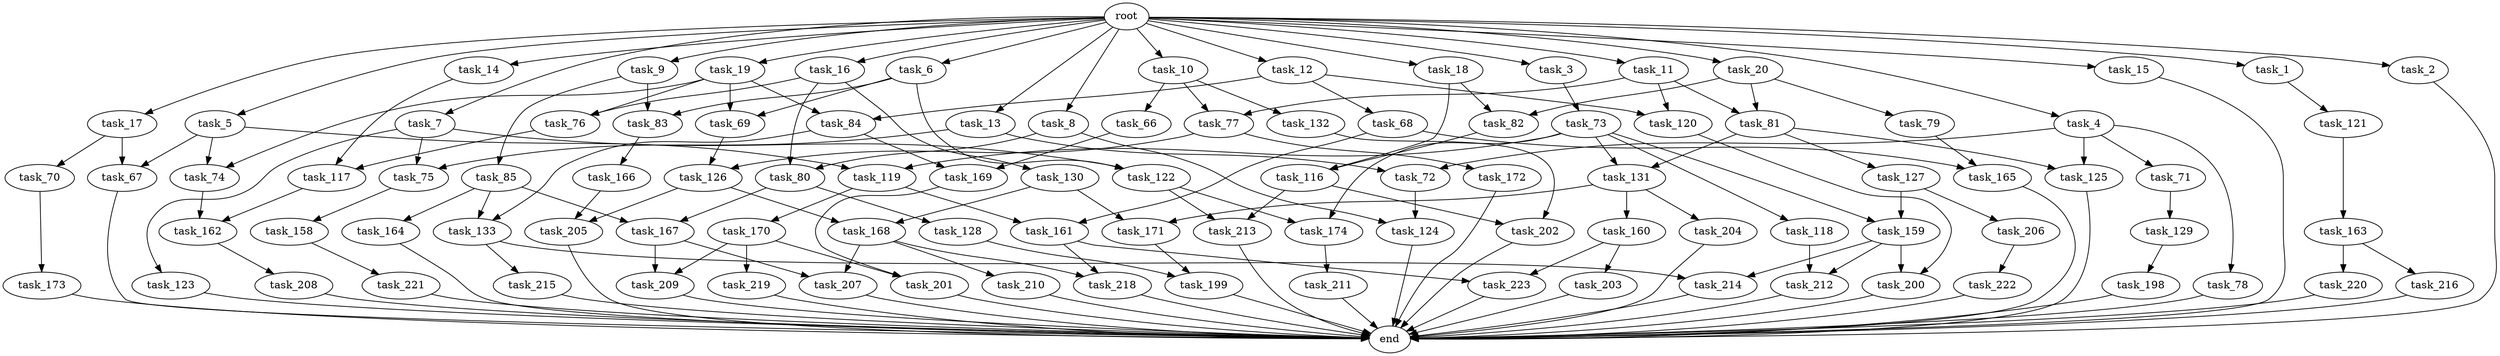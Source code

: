 digraph G {
  task_129 [size="68719476.736000"];
  task_11 [size="2.048000"];
  task_171 [size="1460288880.640000"];
  task_17 [size="2.048000"];
  task_219 [size="429496729.600000"];
  task_202 [size="2336462209.024000"];
  task_126 [size="1992864825.344000"];
  task_69 [size="1168231104.512000"];
  task_174 [size="1786706395.136000"];
  task_209 [size="704374636.544000"];
  task_199 [size="687194767.360000"];
  task_73 [size="429496729.600000"];
  task_133 [size="137438953.472000"];
  task_124 [size="1786706395.136000"];
  task_67 [size="1254130450.432000"];
  task_7 [size="2.048000"];
  task_220 [size="841813590.016000"];
  task_158 [size="1391569403.904000"];
  task_214 [size="1941325217.792000"];
  task_205 [size="704374636.544000"];
  task_216 [size="841813590.016000"];
  task_172 [size="274877906.944000"];
  task_130 [size="274877906.944000"];
  task_75 [size="1717986918.400000"];
  task_128 [size="154618822.656000"];
  task_206 [size="1099511627.776000"];
  task_79 [size="618475290.624000"];
  task_203 [size="68719476.736000"];
  task_164 [size="68719476.736000"];
  task_81 [size="893353197.568000"];
  task_118 [size="68719476.736000"];
  task_121 [size="618475290.624000"];
  task_83 [size="1374389534.720000"];
  task_198 [size="1717986918.400000"];
  task_132 [size="68719476.736000"];
  task_80 [size="343597383.680000"];
  task_3 [size="2.048000"];
  task_20 [size="2.048000"];
  task_14 [size="2.048000"];
  task_125 [size="773094113.280000"];
  task_119 [size="223338299.392000"];
  task_223 [size="1168231104.512000"];
  task_215 [size="1099511627.776000"];
  task_127 [size="618475290.624000"];
  task_207 [size="704374636.544000"];
  task_120 [size="1116691496.960000"];
  task_9 [size="2.048000"];
  task_16 [size="2.048000"];
  end [size="0.000000"];
  root [size="0.000000"];
  task_131 [size="687194767.360000"];
  task_212 [size="2233382993.920000"];
  task_161 [size="1236950581.248000"];
  task_218 [size="1529008357.376000"];
  task_165 [size="773094113.280000"];
  task_4 [size="2.048000"];
  task_70 [size="1099511627.776000"];
  task_78 [size="154618822.656000"];
  task_19 [size="2.048000"];
  task_13 [size="2.048000"];
  task_85 [size="274877906.944000"];
  task_66 [size="68719476.736000"];
  task_210 [size="429496729.600000"];
  task_5 [size="2.048000"];
  task_169 [size="1786706395.136000"];
  task_204 [size="841813590.016000"];
  task_170 [size="618475290.624000"];
  task_200 [size="1941325217.792000"];
  task_6 [size="2.048000"];
  task_122 [size="1717986918.400000"];
  task_116 [size="1116691496.960000"];
  task_201 [size="1529008357.376000"];
  task_117 [size="429496729.600000"];
  task_213 [size="2336462209.024000"];
  task_15 [size="2.048000"];
  task_166 [size="1391569403.904000"];
  task_10 [size="2.048000"];
  task_74 [size="223338299.392000"];
  task_173 [size="1391569403.904000"];
  task_221 [size="841813590.016000"];
  task_84 [size="910533066.752000"];
  task_1 [size="2.048000"];
  task_208 [size="429496729.600000"];
  task_162 [size="1168231104.512000"];
  task_222 [size="618475290.624000"];
  task_159 [size="1168231104.512000"];
  task_68 [size="841813590.016000"];
  task_168 [size="893353197.568000"];
  task_2 [size="2.048000"];
  task_72 [size="1254130450.432000"];
  task_71 [size="154618822.656000"];
  task_12 [size="2.048000"];
  task_8 [size="2.048000"];
  task_167 [size="223338299.392000"];
  task_163 [size="1391569403.904000"];
  task_123 [size="618475290.624000"];
  task_18 [size="2.048000"];
  task_82 [size="1460288880.640000"];
  task_211 [size="841813590.016000"];
  task_160 [size="841813590.016000"];
  task_77 [size="343597383.680000"];
  task_76 [size="343597383.680000"];

  task_129 -> task_198 [size="838860800.000000"];
  task_11 -> task_77 [size="134217728.000000"];
  task_11 -> task_120 [size="134217728.000000"];
  task_11 -> task_81 [size="134217728.000000"];
  task_171 -> task_199 [size="301989888.000000"];
  task_17 -> task_67 [size="536870912.000000"];
  task_17 -> task_70 [size="536870912.000000"];
  task_219 -> end [size="1.000000"];
  task_202 -> end [size="1.000000"];
  task_126 -> task_205 [size="134217728.000000"];
  task_126 -> task_168 [size="134217728.000000"];
  task_69 -> task_126 [size="838860800.000000"];
  task_174 -> task_211 [size="411041792.000000"];
  task_209 -> end [size="1.000000"];
  task_199 -> end [size="1.000000"];
  task_73 -> task_118 [size="33554432.000000"];
  task_73 -> task_174 [size="33554432.000000"];
  task_73 -> task_159 [size="33554432.000000"];
  task_73 -> task_131 [size="33554432.000000"];
  task_73 -> task_119 [size="33554432.000000"];
  task_133 -> task_214 [size="536870912.000000"];
  task_133 -> task_215 [size="536870912.000000"];
  task_124 -> end [size="1.000000"];
  task_67 -> end [size="1.000000"];
  task_7 -> task_75 [size="301989888.000000"];
  task_7 -> task_123 [size="301989888.000000"];
  task_7 -> task_122 [size="301989888.000000"];
  task_220 -> end [size="1.000000"];
  task_158 -> task_221 [size="411041792.000000"];
  task_214 -> end [size="1.000000"];
  task_205 -> end [size="1.000000"];
  task_216 -> end [size="1.000000"];
  task_172 -> end [size="1.000000"];
  task_130 -> task_171 [size="301989888.000000"];
  task_130 -> task_168 [size="301989888.000000"];
  task_75 -> task_158 [size="679477248.000000"];
  task_128 -> task_199 [size="33554432.000000"];
  task_206 -> task_222 [size="301989888.000000"];
  task_79 -> task_165 [size="75497472.000000"];
  task_203 -> end [size="1.000000"];
  task_164 -> end [size="1.000000"];
  task_81 -> task_125 [size="301989888.000000"];
  task_81 -> task_131 [size="301989888.000000"];
  task_81 -> task_127 [size="301989888.000000"];
  task_118 -> task_212 [size="679477248.000000"];
  task_121 -> task_163 [size="679477248.000000"];
  task_83 -> task_166 [size="679477248.000000"];
  task_198 -> end [size="1.000000"];
  task_132 -> task_202 [size="838860800.000000"];
  task_80 -> task_128 [size="75497472.000000"];
  task_80 -> task_167 [size="75497472.000000"];
  task_3 -> task_73 [size="209715200.000000"];
  task_20 -> task_82 [size="301989888.000000"];
  task_20 -> task_79 [size="301989888.000000"];
  task_20 -> task_81 [size="301989888.000000"];
  task_14 -> task_117 [size="134217728.000000"];
  task_125 -> end [size="1.000000"];
  task_119 -> task_161 [size="301989888.000000"];
  task_119 -> task_170 [size="301989888.000000"];
  task_223 -> end [size="1.000000"];
  task_215 -> end [size="1.000000"];
  task_127 -> task_206 [size="536870912.000000"];
  task_127 -> task_159 [size="536870912.000000"];
  task_207 -> end [size="1.000000"];
  task_120 -> task_200 [size="536870912.000000"];
  task_9 -> task_85 [size="134217728.000000"];
  task_9 -> task_83 [size="134217728.000000"];
  task_16 -> task_130 [size="134217728.000000"];
  task_16 -> task_76 [size="134217728.000000"];
  task_16 -> task_80 [size="134217728.000000"];
  root -> task_15 [size="1.000000"];
  root -> task_16 [size="1.000000"];
  root -> task_5 [size="1.000000"];
  root -> task_11 [size="1.000000"];
  root -> task_3 [size="1.000000"];
  root -> task_20 [size="1.000000"];
  root -> task_12 [size="1.000000"];
  root -> task_8 [size="1.000000"];
  root -> task_6 [size="1.000000"];
  root -> task_17 [size="1.000000"];
  root -> task_7 [size="1.000000"];
  root -> task_10 [size="1.000000"];
  root -> task_1 [size="1.000000"];
  root -> task_4 [size="1.000000"];
  root -> task_2 [size="1.000000"];
  root -> task_19 [size="1.000000"];
  root -> task_13 [size="1.000000"];
  root -> task_14 [size="1.000000"];
  root -> task_9 [size="1.000000"];
  root -> task_18 [size="1.000000"];
  task_131 -> task_171 [size="411041792.000000"];
  task_131 -> task_160 [size="411041792.000000"];
  task_131 -> task_204 [size="411041792.000000"];
  task_212 -> end [size="1.000000"];
  task_161 -> task_223 [size="536870912.000000"];
  task_161 -> task_218 [size="536870912.000000"];
  task_218 -> end [size="1.000000"];
  task_165 -> end [size="1.000000"];
  task_4 -> task_78 [size="75497472.000000"];
  task_4 -> task_71 [size="75497472.000000"];
  task_4 -> task_125 [size="75497472.000000"];
  task_4 -> task_72 [size="75497472.000000"];
  task_70 -> task_173 [size="679477248.000000"];
  task_78 -> end [size="1.000000"];
  task_19 -> task_69 [size="33554432.000000"];
  task_19 -> task_74 [size="33554432.000000"];
  task_19 -> task_76 [size="33554432.000000"];
  task_19 -> task_84 [size="33554432.000000"];
  task_13 -> task_72 [size="536870912.000000"];
  task_13 -> task_75 [size="536870912.000000"];
  task_85 -> task_164 [size="33554432.000000"];
  task_85 -> task_167 [size="33554432.000000"];
  task_85 -> task_133 [size="33554432.000000"];
  task_66 -> task_169 [size="838860800.000000"];
  task_210 -> end [size="1.000000"];
  task_5 -> task_119 [size="75497472.000000"];
  task_5 -> task_67 [size="75497472.000000"];
  task_5 -> task_74 [size="75497472.000000"];
  task_169 -> task_201 [size="536870912.000000"];
  task_204 -> end [size="1.000000"];
  task_170 -> task_201 [size="209715200.000000"];
  task_170 -> task_209 [size="209715200.000000"];
  task_170 -> task_219 [size="209715200.000000"];
  task_200 -> end [size="1.000000"];
  task_6 -> task_69 [size="536870912.000000"];
  task_6 -> task_122 [size="536870912.000000"];
  task_6 -> task_83 [size="536870912.000000"];
  task_122 -> task_174 [size="838860800.000000"];
  task_122 -> task_213 [size="838860800.000000"];
  task_116 -> task_202 [size="301989888.000000"];
  task_116 -> task_213 [size="301989888.000000"];
  task_201 -> end [size="1.000000"];
  task_117 -> task_162 [size="536870912.000000"];
  task_213 -> end [size="1.000000"];
  task_15 -> end [size="1.000000"];
  task_166 -> task_205 [size="209715200.000000"];
  task_10 -> task_66 [size="33554432.000000"];
  task_10 -> task_77 [size="33554432.000000"];
  task_10 -> task_132 [size="33554432.000000"];
  task_74 -> task_162 [size="33554432.000000"];
  task_173 -> end [size="1.000000"];
  task_221 -> end [size="1.000000"];
  task_84 -> task_169 [size="33554432.000000"];
  task_84 -> task_133 [size="33554432.000000"];
  task_1 -> task_121 [size="301989888.000000"];
  task_208 -> end [size="1.000000"];
  task_162 -> task_208 [size="209715200.000000"];
  task_222 -> end [size="1.000000"];
  task_159 -> task_214 [size="411041792.000000"];
  task_159 -> task_200 [size="411041792.000000"];
  task_159 -> task_212 [size="411041792.000000"];
  task_68 -> task_161 [size="301989888.000000"];
  task_68 -> task_165 [size="301989888.000000"];
  task_168 -> task_207 [size="209715200.000000"];
  task_168 -> task_218 [size="209715200.000000"];
  task_168 -> task_210 [size="209715200.000000"];
  task_2 -> end [size="1.000000"];
  task_72 -> task_124 [size="838860800.000000"];
  task_71 -> task_129 [size="33554432.000000"];
  task_12 -> task_68 [size="411041792.000000"];
  task_12 -> task_120 [size="411041792.000000"];
  task_12 -> task_84 [size="411041792.000000"];
  task_8 -> task_124 [size="33554432.000000"];
  task_8 -> task_80 [size="33554432.000000"];
  task_167 -> task_209 [size="134217728.000000"];
  task_167 -> task_207 [size="134217728.000000"];
  task_163 -> task_220 [size="411041792.000000"];
  task_163 -> task_216 [size="411041792.000000"];
  task_123 -> end [size="1.000000"];
  task_18 -> task_82 [size="411041792.000000"];
  task_18 -> task_116 [size="411041792.000000"];
  task_82 -> task_116 [size="134217728.000000"];
  task_211 -> end [size="1.000000"];
  task_160 -> task_223 [size="33554432.000000"];
  task_160 -> task_203 [size="33554432.000000"];
  task_77 -> task_172 [size="134217728.000000"];
  task_77 -> task_126 [size="134217728.000000"];
  task_76 -> task_117 [size="75497472.000000"];
}
